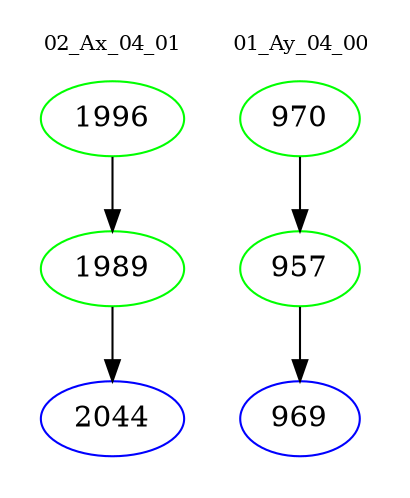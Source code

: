 digraph{
subgraph cluster_0 {
color = white
label = "02_Ax_04_01";
fontsize=10;
T0_1996 [label="1996", color="green"]
T0_1996 -> T0_1989 [color="black"]
T0_1989 [label="1989", color="green"]
T0_1989 -> T0_2044 [color="black"]
T0_2044 [label="2044", color="blue"]
}
subgraph cluster_1 {
color = white
label = "01_Ay_04_00";
fontsize=10;
T1_970 [label="970", color="green"]
T1_970 -> T1_957 [color="black"]
T1_957 [label="957", color="green"]
T1_957 -> T1_969 [color="black"]
T1_969 [label="969", color="blue"]
}
}
